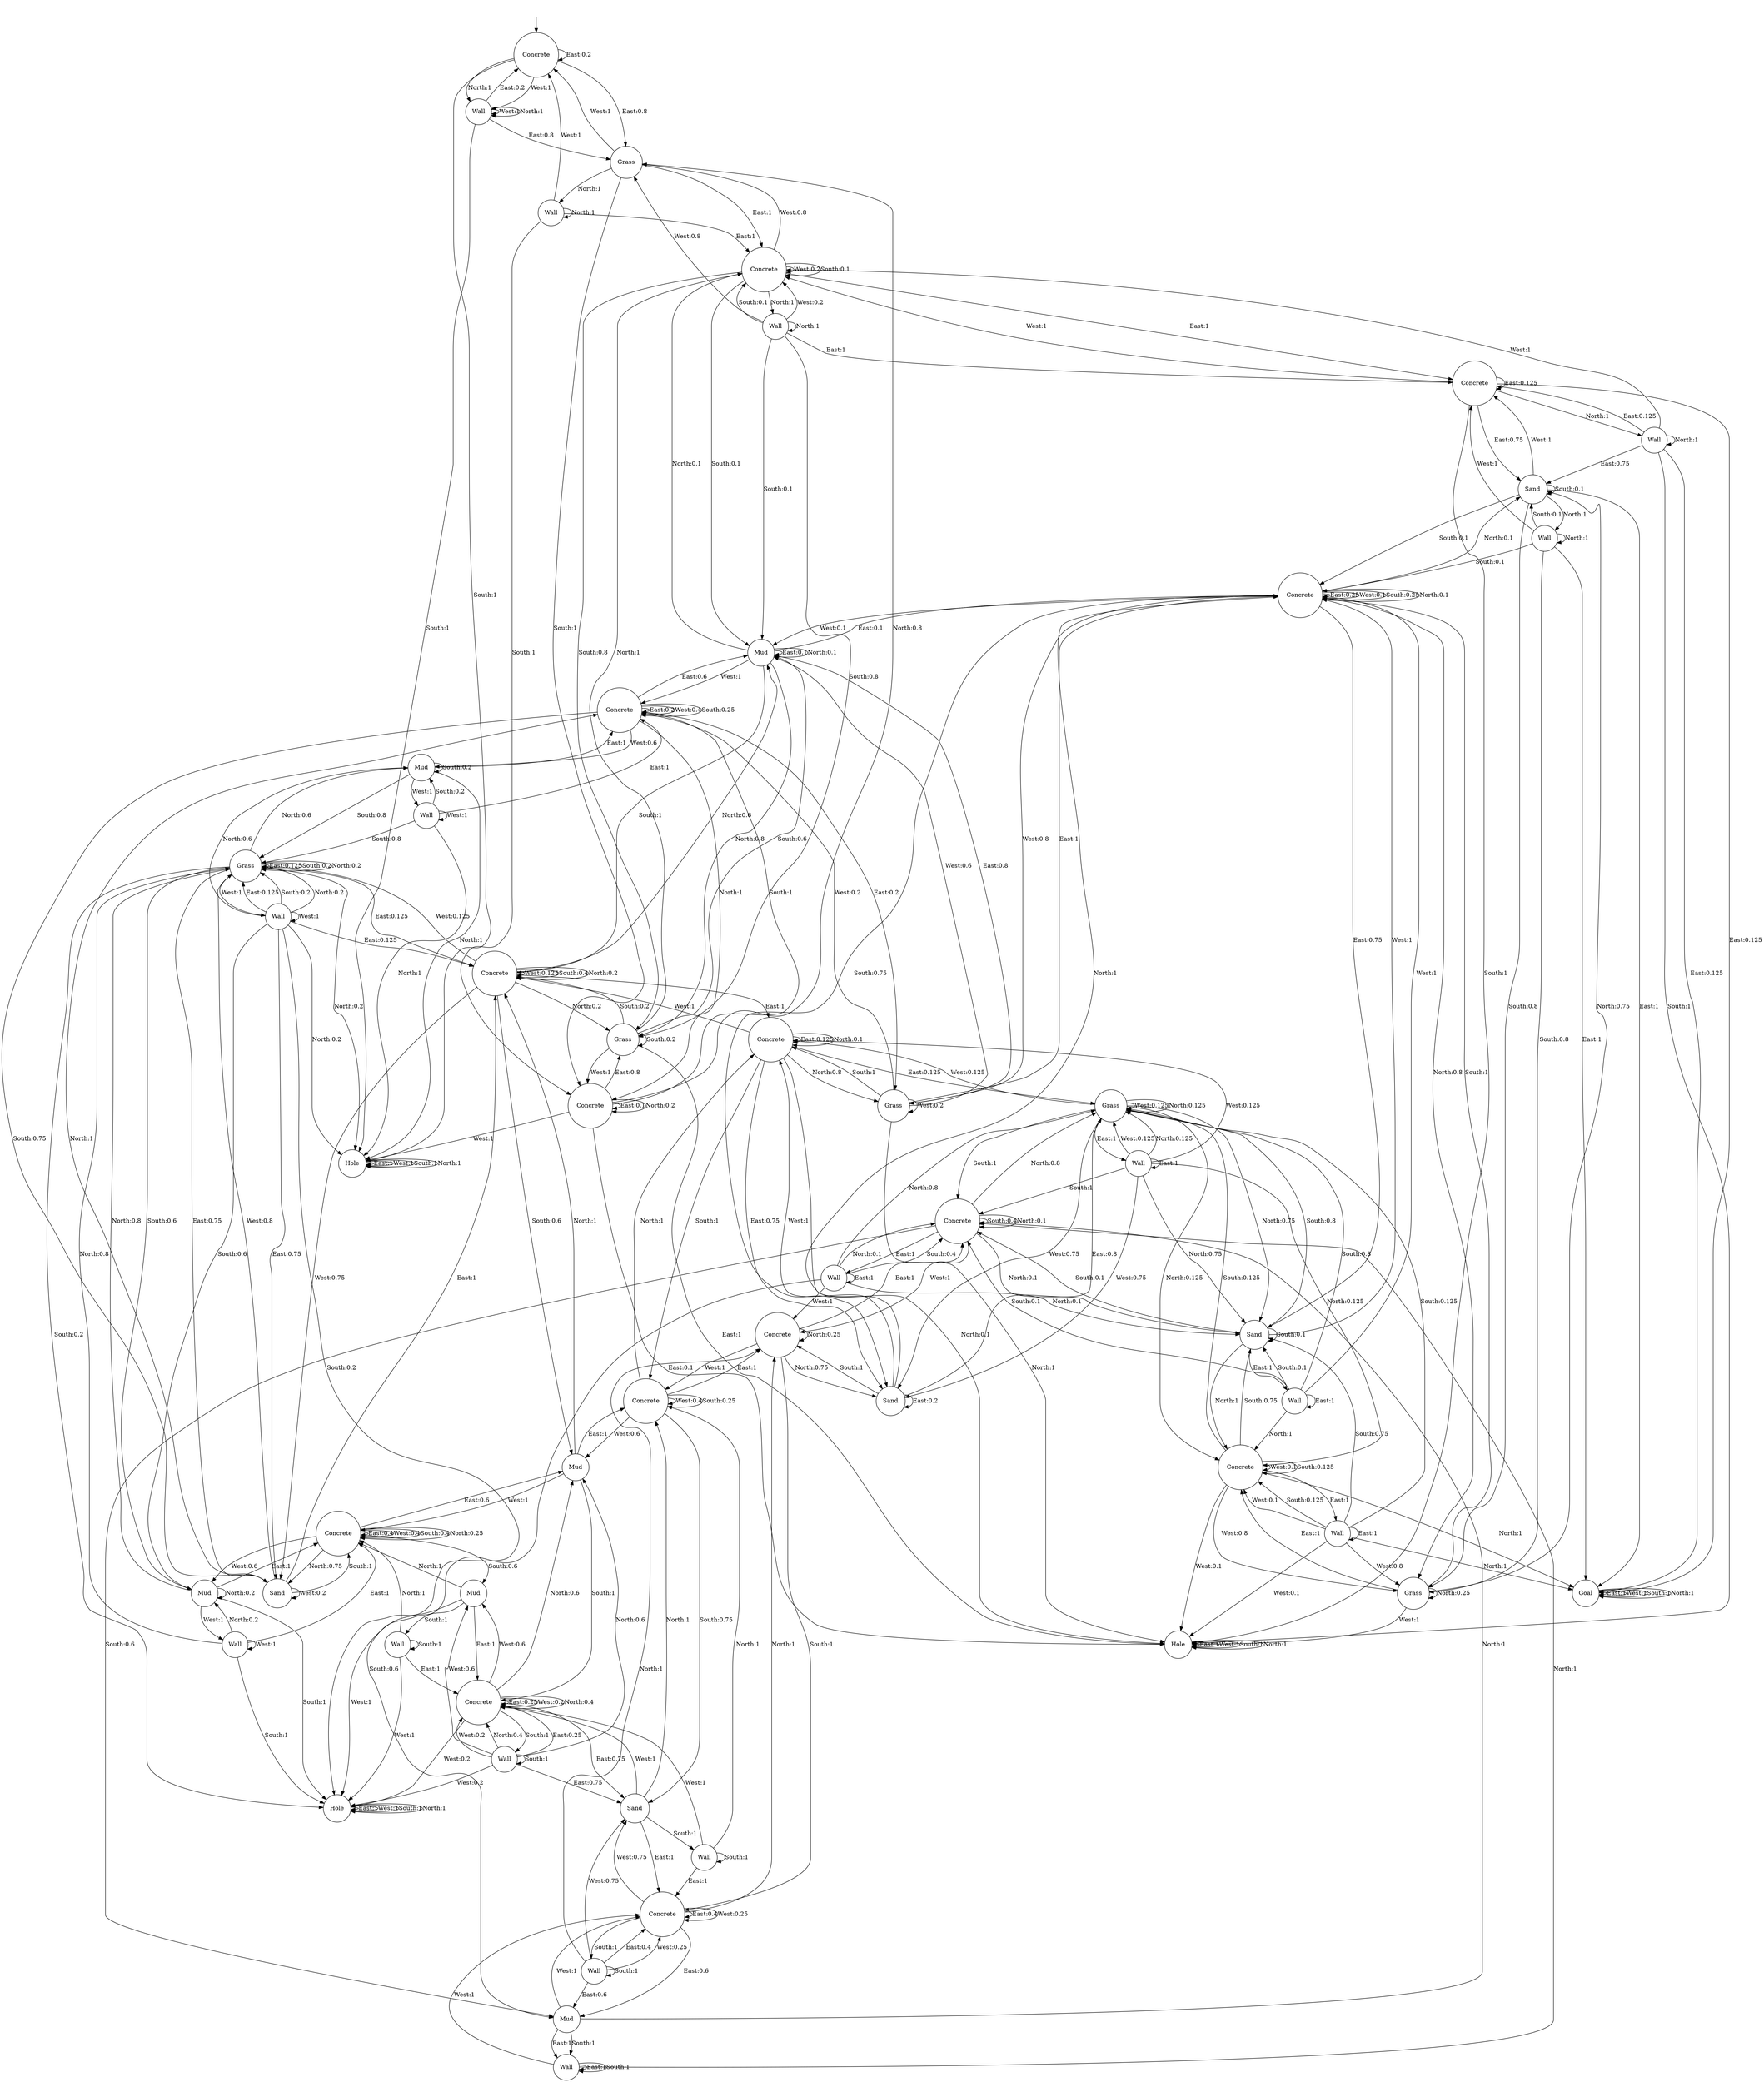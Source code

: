 digraph g {
__start0 [label="" shape="none"];
0 [shape="circle" label="Concrete"];
1 [shape="circle" label="Wall"];
2 [shape="circle" label="Hole"];
3 [shape="circle" label="Wall"];
4 [shape="circle" label="Mud"];
5 [shape="circle" label="Wall"];
6 [shape="circle" label="Grass"];
7 [shape="circle" label="Wall"];
8 [shape="circle" label="Mud"];
9 [shape="circle" label="Hole"];
10 [shape="circle" label="Wall"];
11 [shape="circle" label="Grass"];
12 [shape="circle" label="Concrete"];
13 [shape="circle" label="Concrete"];
14 [shape="circle" label="Sand"];
15 [shape="circle" label="Concrete"];
16 [shape="circle" label="Wall"];
17 [shape="circle" label="Mud"];
18 [shape="circle" label="Concrete"];
19 [shape="circle" label="Wall"];
20 [shape="circle" label="Grass"];
21 [shape="circle" label="Mud"];
22 [shape="circle" label="Concrete"];
23 [shape="circle" label="Mud"];
24 [shape="circle" label="Concrete"];
25 [shape="circle" label="Wall"];
26 [shape="circle" label="Concrete"];
27 [shape="circle" label="Wall"];
28 [shape="circle" label="Hole"];
29 [shape="circle" label="Grass"];
30 [shape="circle" label="Concrete"];
31 [shape="circle" label="Concrete"];
32 [shape="circle" label="Wall"];
33 [shape="circle" label="Sand"];
34 [shape="circle" label="Wall"];
35 [shape="circle" label="Sand"];
36 [shape="circle" label="Grass"];
37 [shape="circle" label="Concrete"];
38 [shape="circle" label="Sand"];
39 [shape="circle" label="Concrete"];
40 [shape="circle" label="Concrete"];
41 [shape="circle" label="Wall"];
42 [shape="circle" label="Goal"];
43 [shape="circle" label="Concrete"];
44 [shape="circle" label="Wall"];
45 [shape="circle" label="Wall"];
46 [shape="circle" label="Sand"];
47 [shape="circle" label="Wall"];
48 [shape="circle" label="Grass"];
49 [shape="circle" label="Concrete"];
50 [shape="circle" label="Wall"];
51 [shape="circle" label="Wall"];
52 [shape="circle" label="Mud"];
0 -> 0 [label="East:0.2"];
0 -> 11 [label="East:0.8"];
0 -> 1 [label="West:1"];
0 -> 2 [label="South:1"];
0 -> 1 [label="North:1"];
1 -> 0 [label="East:0.2"];
1 -> 11 [label="East:0.8"];
1 -> 1 [label="West:1"];
1 -> 2 [label="South:1"];
1 -> 1 [label="North:1"];
2 -> 2 [label="East:1"];
2 -> 2 [label="West:1"];
2 -> 2 [label="South:1"];
2 -> 2 [label="North:1"];
3 -> 13 [label="East:1"];
3 -> 3 [label="West:1"];
3 -> 4 [label="South:0.2"];
3 -> 6 [label="South:0.8"];
3 -> 2 [label="North:1"];
4 -> 13 [label="East:1"];
4 -> 3 [label="West:1"];
4 -> 4 [label="South:0.2"];
4 -> 6 [label="South:0.8"];
4 -> 2 [label="North:1"];
5 -> 6 [label="East:0.125"];
5 -> 14 [label="East:0.75"];
5 -> 22 [label="East:0.125"];
5 -> 5 [label="West:1"];
5 -> 6 [label="South:0.2"];
5 -> 8 [label="South:0.6"];
5 -> 9 [label="South:0.2"];
5 -> 2 [label="North:0.2"];
5 -> 4 [label="North:0.6"];
5 -> 6 [label="North:0.2"];
6 -> 6 [label="East:0.125"];
6 -> 14 [label="East:0.75"];
6 -> 22 [label="East:0.125"];
6 -> 5 [label="West:1"];
6 -> 6 [label="South:0.2"];
6 -> 8 [label="South:0.6"];
6 -> 9 [label="South:0.2"];
6 -> 2 [label="North:0.2"];
6 -> 4 [label="North:0.6"];
6 -> 6 [label="North:0.2"];
7 -> 15 [label="East:1"];
7 -> 7 [label="West:1"];
7 -> 9 [label="South:1"];
7 -> 6 [label="North:0.8"];
7 -> 8 [label="North:0.2"];
8 -> 15 [label="East:1"];
8 -> 7 [label="West:1"];
8 -> 9 [label="South:1"];
8 -> 6 [label="North:0.8"];
8 -> 8 [label="North:0.2"];
9 -> 9 [label="East:1"];
9 -> 9 [label="West:1"];
9 -> 9 [label="South:1"];
9 -> 9 [label="North:1"];
10 -> 18 [label="East:1"];
10 -> 0 [label="West:1"];
10 -> 12 [label="South:1"];
10 -> 10 [label="North:1"];
11 -> 18 [label="East:1"];
11 -> 0 [label="West:1"];
11 -> 12 [label="South:1"];
11 -> 10 [label="North:1"];
12 -> 12 [label="East:0.1"];
12 -> 20 [label="East:0.8"];
12 -> 28 [label="East:0.1"];
12 -> 2 [label="West:1"];
12 -> 13 [label="South:1"];
12 -> 11 [label="North:0.8"];
12 -> 12 [label="North:0.2"];
13 -> 13 [label="East:0.2"];
13 -> 21 [label="East:0.6"];
13 -> 29 [label="East:0.2"];
13 -> 4 [label="West:0.6"];
13 -> 13 [label="West:0.4"];
13 -> 13 [label="South:0.25"];
13 -> 14 [label="South:0.75"];
13 -> 12 [label="North:1"];
14 -> 22 [label="East:1"];
14 -> 6 [label="West:0.8"];
14 -> 14 [label="West:0.2"];
14 -> 15 [label="South:1"];
14 -> 13 [label="North:1"];
15 -> 15 [label="East:0.4"];
15 -> 23 [label="East:0.6"];
15 -> 8 [label="West:0.6"];
15 -> 15 [label="West:0.4"];
15 -> 15 [label="South:0.4"];
15 -> 17 [label="South:0.6"];
15 -> 14 [label="North:0.75"];
15 -> 15 [label="North:0.25"];
16 -> 24 [label="East:1"];
16 -> 9 [label="West:1"];
16 -> 16 [label="South:1"];
16 -> 15 [label="North:1"];
17 -> 24 [label="East:1"];
17 -> 9 [label="West:1"];
17 -> 16 [label="South:1"];
17 -> 15 [label="North:1"];
18 -> 26 [label="East:1"];
18 -> 11 [label="West:0.8"];
18 -> 18 [label="West:0.2"];
18 -> 18 [label="South:0.1"];
18 -> 20 [label="South:0.8"];
18 -> 21 [label="South:0.1"];
18 -> 19 [label="North:1"];
19 -> 26 [label="East:1"];
19 -> 11 [label="West:0.8"];
19 -> 18 [label="West:0.2"];
19 -> 18 [label="South:0.1"];
19 -> 20 [label="South:0.8"];
19 -> 21 [label="South:0.1"];
19 -> 19 [label="North:1"];
20 -> 28 [label="East:1"];
20 -> 12 [label="West:1"];
20 -> 20 [label="South:0.2"];
20 -> 21 [label="South:0.6"];
20 -> 22 [label="South:0.2"];
20 -> 18 [label="North:1"];
21 -> 21 [label="East:0.1"];
21 -> 29 [label="East:0.8"];
21 -> 37 [label="East:0.1"];
21 -> 13 [label="West:1"];
21 -> 22 [label="South:1"];
21 -> 18 [label="North:0.1"];
21 -> 20 [label="North:0.8"];
21 -> 21 [label="North:0.1"];
22 -> 30 [label="East:1"];
22 -> 6 [label="West:0.125"];
22 -> 14 [label="West:0.75"];
22 -> 22 [label="West:0.125"];
22 -> 22 [label="South:0.4"];
22 -> 23 [label="South:0.6"];
22 -> 20 [label="North:0.2"];
22 -> 21 [label="North:0.6"];
22 -> 22 [label="North:0.2"];
23 -> 31 [label="East:1"];
23 -> 15 [label="West:1"];
23 -> 24 [label="South:1"];
23 -> 22 [label="North:1"];
24 -> 24 [label="East:0.25"];
24 -> 33 [label="East:0.75"];
24 -> 9 [label="West:0.2"];
24 -> 17 [label="West:0.6"];
24 -> 24 [label="West:0.2"];
24 -> 25 [label="South:1"];
24 -> 23 [label="North:0.6"];
24 -> 24 [label="North:0.4"];
25 -> 24 [label="East:0.25"];
25 -> 33 [label="East:0.75"];
25 -> 9 [label="West:0.2"];
25 -> 17 [label="West:0.6"];
25 -> 24 [label="West:0.2"];
25 -> 25 [label="South:1"];
25 -> 23 [label="North:0.6"];
25 -> 24 [label="North:0.4"];
26 -> 26 [label="East:0.125"];
26 -> 35 [label="East:0.75"];
26 -> 42 [label="East:0.125"];
26 -> 18 [label="West:1"];
26 -> 28 [label="South:1"];
26 -> 27 [label="North:1"];
27 -> 26 [label="East:0.125"];
27 -> 35 [label="East:0.75"];
27 -> 42 [label="East:0.125"];
27 -> 18 [label="West:1"];
27 -> 28 [label="South:1"];
27 -> 27 [label="North:1"];
28 -> 28 [label="East:1"];
28 -> 28 [label="West:1"];
28 -> 28 [label="South:1"];
28 -> 28 [label="North:1"];
29 -> 37 [label="East:1"];
29 -> 13 [label="West:0.2"];
29 -> 21 [label="West:0.6"];
29 -> 29 [label="West:0.2"];
29 -> 30 [label="South:1"];
29 -> 28 [label="North:1"];
30 -> 30 [label="East:0.125"];
30 -> 38 [label="East:0.75"];
30 -> 48 [label="East:0.125"];
30 -> 22 [label="West:1"];
30 -> 31 [label="South:1"];
30 -> 28 [label="North:0.1"];
30 -> 29 [label="North:0.8"];
30 -> 30 [label="North:0.1"];
31 -> 39 [label="East:1"];
31 -> 23 [label="West:0.6"];
31 -> 31 [label="West:0.4"];
31 -> 31 [label="South:0.25"];
31 -> 33 [label="South:0.75"];
31 -> 30 [label="North:1"];
32 -> 40 [label="East:1"];
32 -> 24 [label="West:1"];
32 -> 32 [label="South:1"];
32 -> 31 [label="North:1"];
33 -> 40 [label="East:1"];
33 -> 24 [label="West:1"];
33 -> 32 [label="South:1"];
33 -> 31 [label="North:1"];
34 -> 42 [label="East:1"];
34 -> 26 [label="West:1"];
34 -> 35 [label="South:0.1"];
34 -> 36 [label="South:0.8"];
34 -> 37 [label="South:0.1"];
34 -> 34 [label="North:1"];
35 -> 42 [label="East:1"];
35 -> 26 [label="West:1"];
35 -> 35 [label="South:0.1"];
35 -> 36 [label="South:0.8"];
35 -> 37 [label="South:0.1"];
35 -> 34 [label="North:1"];
36 -> 43 [label="East:1"];
36 -> 28 [label="West:1"];
36 -> 37 [label="South:1"];
36 -> 35 [label="North:0.75"];
36 -> 36 [label="North:0.25"];
37 -> 37 [label="East:0.25"];
37 -> 46 [label="East:0.75"];
37 -> 21 [label="West:0.1"];
37 -> 29 [label="West:0.8"];
37 -> 37 [label="West:0.1"];
37 -> 37 [label="South:0.25"];
37 -> 38 [label="South:0.75"];
37 -> 35 [label="North:0.1"];
37 -> 36 [label="North:0.8"];
37 -> 37 [label="North:0.1"];
38 -> 38 [label="East:0.2"];
38 -> 48 [label="East:0.8"];
38 -> 30 [label="West:1"];
38 -> 39 [label="South:1"];
38 -> 37 [label="North:1"];
39 -> 49 [label="East:1"];
39 -> 31 [label="West:1"];
39 -> 40 [label="South:1"];
39 -> 38 [label="North:0.75"];
39 -> 39 [label="North:0.25"];
40 -> 40 [label="East:0.4"];
40 -> 52 [label="East:0.6"];
40 -> 33 [label="West:0.75"];
40 -> 40 [label="West:0.25"];
40 -> 41 [label="South:1"];
40 -> 39 [label="North:1"];
41 -> 40 [label="East:0.4"];
41 -> 52 [label="East:0.6"];
41 -> 33 [label="West:0.75"];
41 -> 40 [label="West:0.25"];
41 -> 41 [label="South:1"];
41 -> 39 [label="North:1"];
42 -> 42 [label="East:1"];
42 -> 42 [label="West:1"];
42 -> 42 [label="South:1"];
42 -> 42 [label="North:1"];
43 -> 44 [label="East:1"];
43 -> 28 [label="West:0.1"];
43 -> 36 [label="West:0.8"];
43 -> 43 [label="West:0.1"];
43 -> 43 [label="South:0.125"];
43 -> 46 [label="South:0.75"];
43 -> 48 [label="South:0.125"];
43 -> 42 [label="North:1"];
44 -> 44 [label="East:1"];
44 -> 28 [label="West:0.1"];
44 -> 36 [label="West:0.8"];
44 -> 43 [label="West:0.1"];
44 -> 43 [label="South:0.125"];
44 -> 46 [label="South:0.75"];
44 -> 48 [label="South:0.125"];
44 -> 42 [label="North:1"];
45 -> 45 [label="East:1"];
45 -> 37 [label="West:1"];
45 -> 46 [label="South:0.1"];
45 -> 48 [label="South:0.8"];
45 -> 49 [label="South:0.1"];
45 -> 43 [label="North:1"];
46 -> 45 [label="East:1"];
46 -> 37 [label="West:1"];
46 -> 46 [label="South:0.1"];
46 -> 48 [label="South:0.8"];
46 -> 49 [label="South:0.1"];
46 -> 43 [label="North:1"];
47 -> 47 [label="East:1"];
47 -> 30 [label="West:0.125"];
47 -> 38 [label="West:0.75"];
47 -> 48 [label="West:0.125"];
47 -> 49 [label="South:1"];
47 -> 43 [label="North:0.125"];
47 -> 46 [label="North:0.75"];
47 -> 48 [label="North:0.125"];
48 -> 47 [label="East:1"];
48 -> 30 [label="West:0.125"];
48 -> 38 [label="West:0.75"];
48 -> 48 [label="West:0.125"];
48 -> 49 [label="South:1"];
48 -> 43 [label="North:0.125"];
48 -> 46 [label="North:0.75"];
48 -> 48 [label="North:0.125"];
49 -> 50 [label="East:1"];
49 -> 39 [label="West:1"];
49 -> 49 [label="South:0.4"];
49 -> 52 [label="South:0.6"];
49 -> 46 [label="North:0.1"];
49 -> 48 [label="North:0.8"];
49 -> 49 [label="North:0.1"];
50 -> 50 [label="East:1"];
50 -> 39 [label="West:1"];
50 -> 49 [label="South:0.4"];
50 -> 52 [label="South:0.6"];
50 -> 46 [label="North:0.1"];
50 -> 48 [label="North:0.8"];
50 -> 49 [label="North:0.1"];
51 -> 51 [label="East:1"];
51 -> 40 [label="West:1"];
51 -> 51 [label="South:1"];
51 -> 49 [label="North:1"];
52 -> 51 [label="East:1"];
52 -> 40 [label="West:1"];
52 -> 51 [label="South:1"];
52 -> 49 [label="North:1"];
__start0 -> 0;
}
